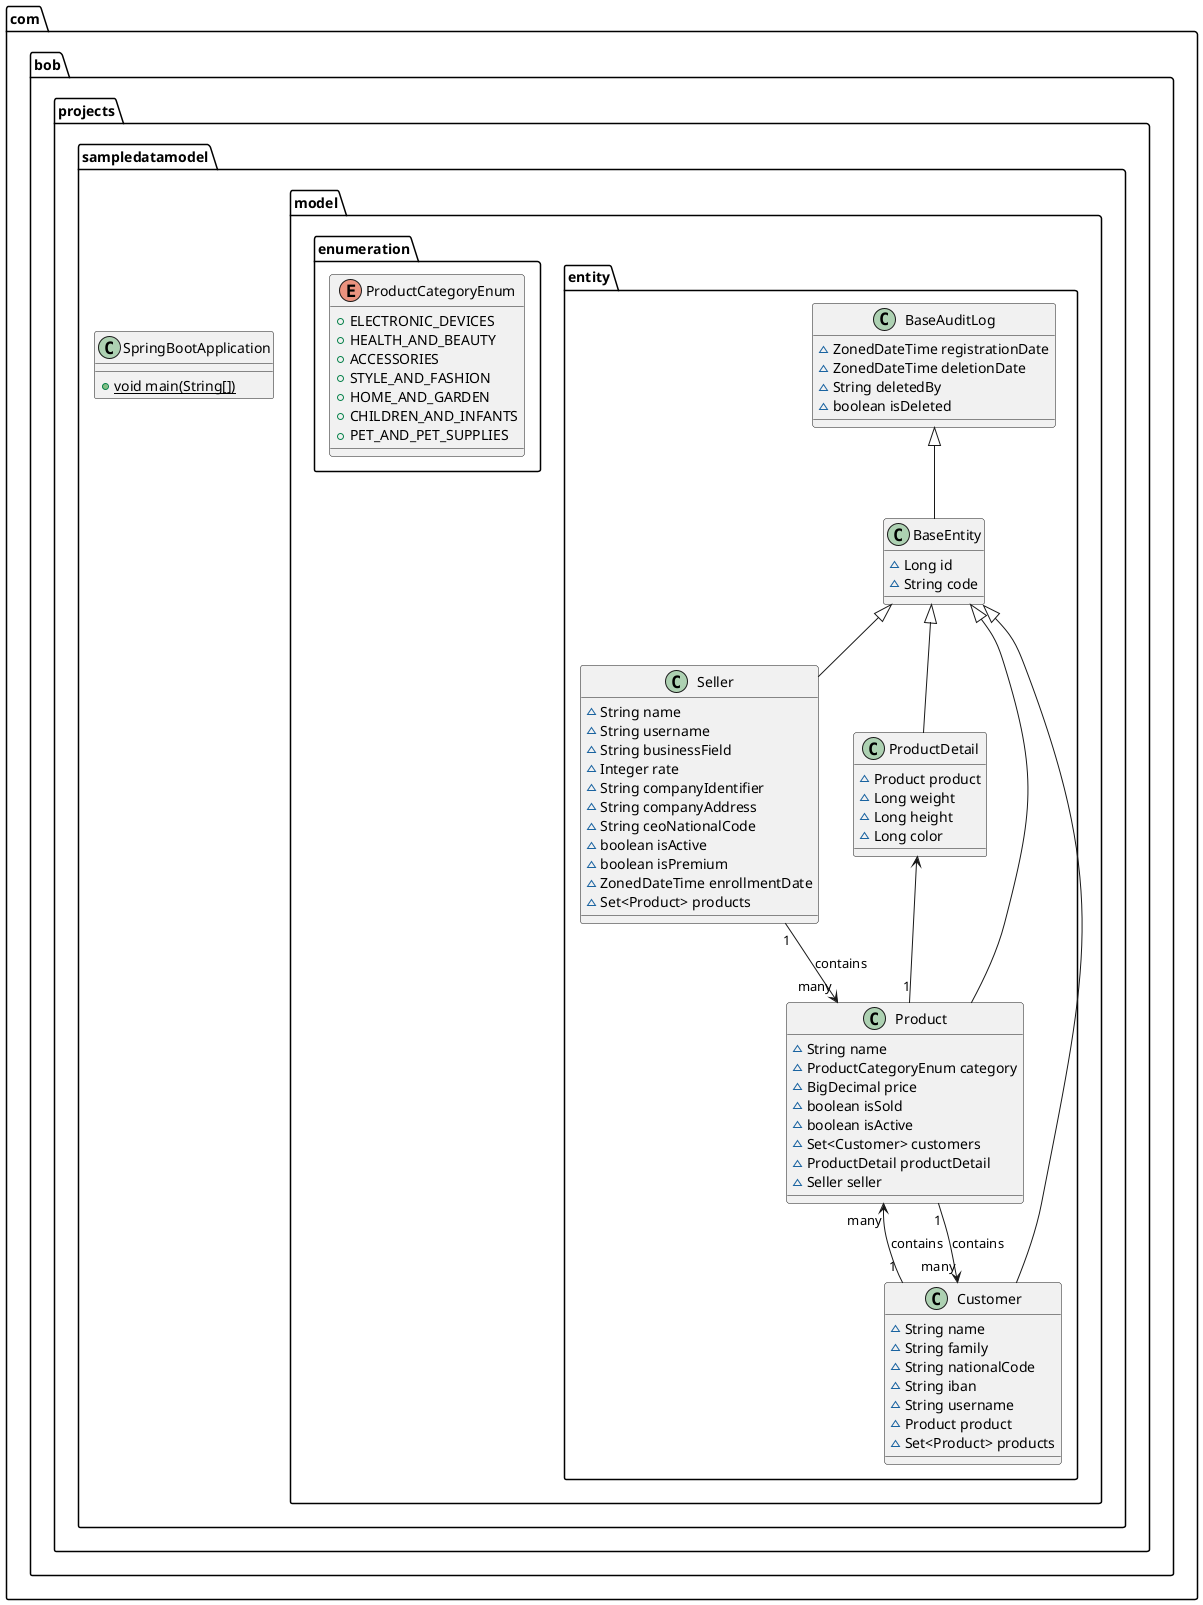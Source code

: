 @startuml
class com.bob.projects.sampledatamodel.model.entity.ProductDetail {
~ Product product
~ Long weight
~ Long height
~ Long color
}
class com.bob.projects.sampledatamodel.model.entity.BaseEntity {
~ Long id
~ String code
}
class com.bob.projects.sampledatamodel.model.entity.BaseAuditLog {
~ ZonedDateTime registrationDate
~ ZonedDateTime deletionDate
~ String deletedBy
~ boolean isDeleted
}
enum com.bob.projects.sampledatamodel.model.enumeration.ProductCategoryEnum {
+  ELECTRONIC_DEVICES
+  HEALTH_AND_BEAUTY
+  ACCESSORIES
+  STYLE_AND_FASHION
+  HOME_AND_GARDEN
+  CHILDREN_AND_INFANTS
+  PET_AND_PET_SUPPLIES
}
class com.bob.projects.sampledatamodel.model.entity.Seller {
~ String name
~ String username
~ String businessField
~ Integer rate
~ String companyIdentifier
~ String companyAddress
~ String ceoNationalCode
~ boolean isActive
~ boolean isPremium
~ ZonedDateTime enrollmentDate
~ Set<Product> products
}
class com.bob.projects.sampledatamodel.model.entity.Customer {
~ String name
~ String family
~ String nationalCode
~ String iban
~ String username
~ Product product
~ Set<Product> products
}
class com.bob.projects.sampledatamodel.model.entity.Product {
~ String name
~ ProductCategoryEnum category
~ BigDecimal price
~ boolean isSold
~ boolean isActive
~ Set<Customer> customers
~ ProductDetail productDetail
~ Seller seller
}
class com.bob.projects.sampledatamodel.SpringBootApplication {
+ {static} void main(String[])
}

Seller "1" --> "many" Product : contains
Customer "1" --> "many" Product : contains
Product "1" --> "many" Customer : contains
ProductDetail <-- "1" Product

com.bob.projects.sampledatamodel.model.entity.BaseEntity <|-- com.bob.projects.sampledatamodel.model.entity.ProductDetail
com.bob.projects.sampledatamodel.model.entity.BaseAuditLog <|-- com.bob.projects.sampledatamodel.model.entity.BaseEntity
com.bob.projects.sampledatamodel.model.entity.BaseEntity <|-- com.bob.projects.sampledatamodel.model.entity.Seller
com.bob.projects.sampledatamodel.model.entity.BaseEntity <|-- com.bob.projects.sampledatamodel.model.entity.Customer
com.bob.projects.sampledatamodel.model.entity.BaseEntity <|-- com.bob.projects.sampledatamodel.model.entity.Product
@enduml